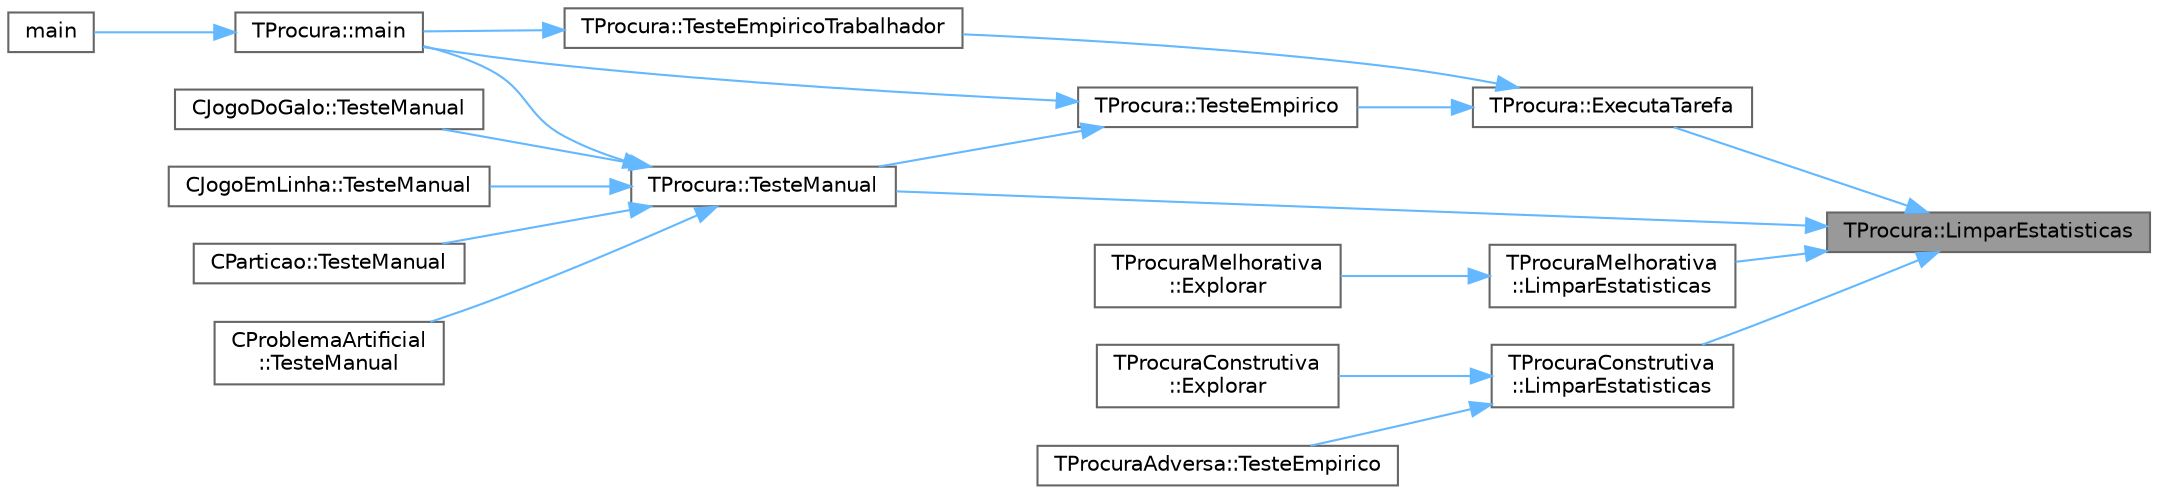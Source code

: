 digraph "TProcura::LimparEstatisticas"
{
 // LATEX_PDF_SIZE
  bgcolor="transparent";
  edge [fontname=Helvetica,fontsize=10,labelfontname=Helvetica,labelfontsize=10];
  node [fontname=Helvetica,fontsize=10,shape=box,height=0.2,width=0.4];
  rankdir="RL";
  Node1 [id="Node000001",label="TProcura::LimparEstatisticas",height=0.2,width=0.4,color="gray40", fillcolor="grey60", style="filled", fontcolor="black",tooltip="Chapar antes da execução do algoritmo. Limpa valores estatísticos, e fixa o instante limite de tempo ..."];
  Node1 -> Node2 [id="edge1_Node000001_Node000002",dir="back",color="steelblue1",style="solid",tooltip=" "];
  Node2 [id="Node000002",label="TProcura::ExecutaTarefa",height=0.2,width=0.4,color="grey40", fillcolor="white", style="filled",URL="$classTProcura.html#a2c3c5fdff8277b04a219156dec0f068b",tooltip="Executa uma tarefa num teste empírico."];
  Node2 -> Node3 [id="edge2_Node000002_Node000003",dir="back",color="steelblue1",style="solid",tooltip=" "];
  Node3 [id="Node000003",label="TProcura::TesteEmpirico",height=0.2,width=0.4,color="grey40", fillcolor="white", style="filled",URL="$classTProcura.html#ae98922e2f7f8bb6e487af0a1e4f84336",tooltip="Executa testes empíricos, em todas as configurações guardadas, nas instâncias selecionadas."];
  Node3 -> Node4 [id="edge3_Node000003_Node000004",dir="back",color="steelblue1",style="solid",tooltip=" "];
  Node4 [id="Node000004",label="TProcura::main",height=0.2,width=0.4,color="grey40", fillcolor="white", style="filled",URL="$classTProcura.html#aad1499e49cf6757569aeabd9c3fb2a8c",tooltip="Inicializa a interação com o utilizador."];
  Node4 -> Node5 [id="edge4_Node000004_Node000005",dir="back",color="steelblue1",style="solid",tooltip=" "];
  Node5 [id="Node000005",label="main",height=0.2,width=0.4,color="grey40", fillcolor="white", style="filled",URL="$Adversa_2Teste_2teste_8cpp.html#a0ddf1224851353fc92bfbff6f499fa97",tooltip=" "];
  Node3 -> Node6 [id="edge5_Node000003_Node000006",dir="back",color="steelblue1",style="solid",tooltip=" "];
  Node6 [id="Node000006",label="TProcura::TesteManual",height=0.2,width=0.4,color="grey40", fillcolor="white", style="filled",URL="$classTProcura.html#a5fdf4e8f76e59eb83fbc274fa61e34af",tooltip="Inicializa a interação com o utilizador."];
  Node6 -> Node4 [id="edge6_Node000006_Node000004",dir="back",color="steelblue1",style="solid",tooltip=" "];
  Node6 -> Node7 [id="edge7_Node000006_Node000007",dir="back",color="steelblue1",style="solid",tooltip=" "];
  Node7 [id="Node000007",label="CJogoDoGalo::TesteManual",height=0.2,width=0.4,color="grey40", fillcolor="white", style="filled",URL="$classCJogoDoGalo.html#a113984a3801a93ebce61e0a700a413ab",tooltip="Inicializa a interação com o utilizador."];
  Node6 -> Node8 [id="edge8_Node000006_Node000008",dir="back",color="steelblue1",style="solid",tooltip=" "];
  Node8 [id="Node000008",label="CJogoEmLinha::TesteManual",height=0.2,width=0.4,color="grey40", fillcolor="white", style="filled",URL="$classCJogoEmLinha.html#ad289e94136b44c9e3e942acf64ff0449",tooltip="Inicializa a interação com o utilizador."];
  Node6 -> Node9 [id="edge9_Node000006_Node000009",dir="back",color="steelblue1",style="solid",tooltip=" "];
  Node9 [id="Node000009",label="CParticao::TesteManual",height=0.2,width=0.4,color="grey40", fillcolor="white", style="filled",URL="$classCParticao.html#aa4d328b9944991f3fc52ce0726111865",tooltip="Inicializa a interação com o utilizador."];
  Node6 -> Node10 [id="edge10_Node000006_Node000010",dir="back",color="steelblue1",style="solid",tooltip=" "];
  Node10 [id="Node000010",label="CProblemaArtificial\l::TesteManual",height=0.2,width=0.4,color="grey40", fillcolor="white", style="filled",URL="$classCProblemaArtificial.html#abaad629eb538177261df40e1e27e92ed",tooltip="Inicializa a interação com o utilizador."];
  Node2 -> Node11 [id="edge11_Node000002_Node000011",dir="back",color="steelblue1",style="solid",tooltip=" "];
  Node11 [id="Node000011",label="TProcura::TesteEmpiricoTrabalhador",height=0.2,width=0.4,color="grey40", fillcolor="white", style="filled",URL="$classTProcura.html#a1b444fbb9aa1d6bf3df277df3f289587",tooltip="Teste empírico com modo mestre-escravo (este é o escravo)"];
  Node11 -> Node4 [id="edge12_Node000011_Node000004",dir="back",color="steelblue1",style="solid",tooltip=" "];
  Node1 -> Node12 [id="edge13_Node000001_Node000012",dir="back",color="steelblue1",style="solid",tooltip=" "];
  Node12 [id="Node000012",label="TProcuraMelhorativa\l::LimparEstatisticas",height=0.2,width=0.4,color="grey40", fillcolor="white", style="filled",URL="$classTProcuraMelhorativa.html#a6c7163b20ace9bebdf3c073cd475dec9",tooltip="Chapar antes da execução do algoritmo. Limpa valores estatísticos, e fixa o instante limite de tempo ..."];
  Node12 -> Node13 [id="edge14_Node000012_Node000013",dir="back",color="steelblue1",style="solid",tooltip=" "];
  Node13 [id="Node000013",label="TProcuraMelhorativa\l::Explorar",height=0.2,width=0.4,color="grey40", fillcolor="white", style="filled",URL="$classTProcuraMelhorativa.html#a76355a263331719abacf13d40a6613d0",tooltip="definir para explorar manualmente os dados (não definido em TProcura, apenas em TProcuraConstrutiva)"];
  Node1 -> Node14 [id="edge15_Node000001_Node000014",dir="back",color="steelblue1",style="solid",tooltip=" "];
  Node14 [id="Node000014",label="TProcuraConstrutiva\l::LimparEstatisticas",height=0.2,width=0.4,color="grey40", fillcolor="white", style="filled",URL="$classTProcuraConstrutiva.html#adaefadabea2eb225ed28c3927feb6828",tooltip="Chapar antes da execução do algoritmo. Limpa valores estatísticos, e fixa o instante limite de tempo ..."];
  Node14 -> Node15 [id="edge16_Node000014_Node000015",dir="back",color="steelblue1",style="solid",tooltip=" "];
  Node15 [id="Node000015",label="TProcuraConstrutiva\l::Explorar",height=0.2,width=0.4,color="grey40", fillcolor="white", style="filled",URL="$classTProcuraConstrutiva.html#a9d8202d80510018d01a9807f3852b59f",tooltip="definir para explorar manualmente os dados (não definido em TProcura, apenas em TProcuraConstrutiva)"];
  Node14 -> Node16 [id="edge17_Node000014_Node000016",dir="back",color="steelblue1",style="solid",tooltip=" "];
  Node16 [id="Node000016",label="TProcuraAdversa::TesteEmpirico",height=0.2,width=0.4,color="grey40", fillcolor="white", style="filled",URL="$classTProcuraAdversa.html#a4b4a40d5c7e79fba24bc562d6e934fd8",tooltip=" "];
  Node1 -> Node6 [id="edge18_Node000001_Node000006",dir="back",color="steelblue1",style="solid",tooltip=" "];
}
